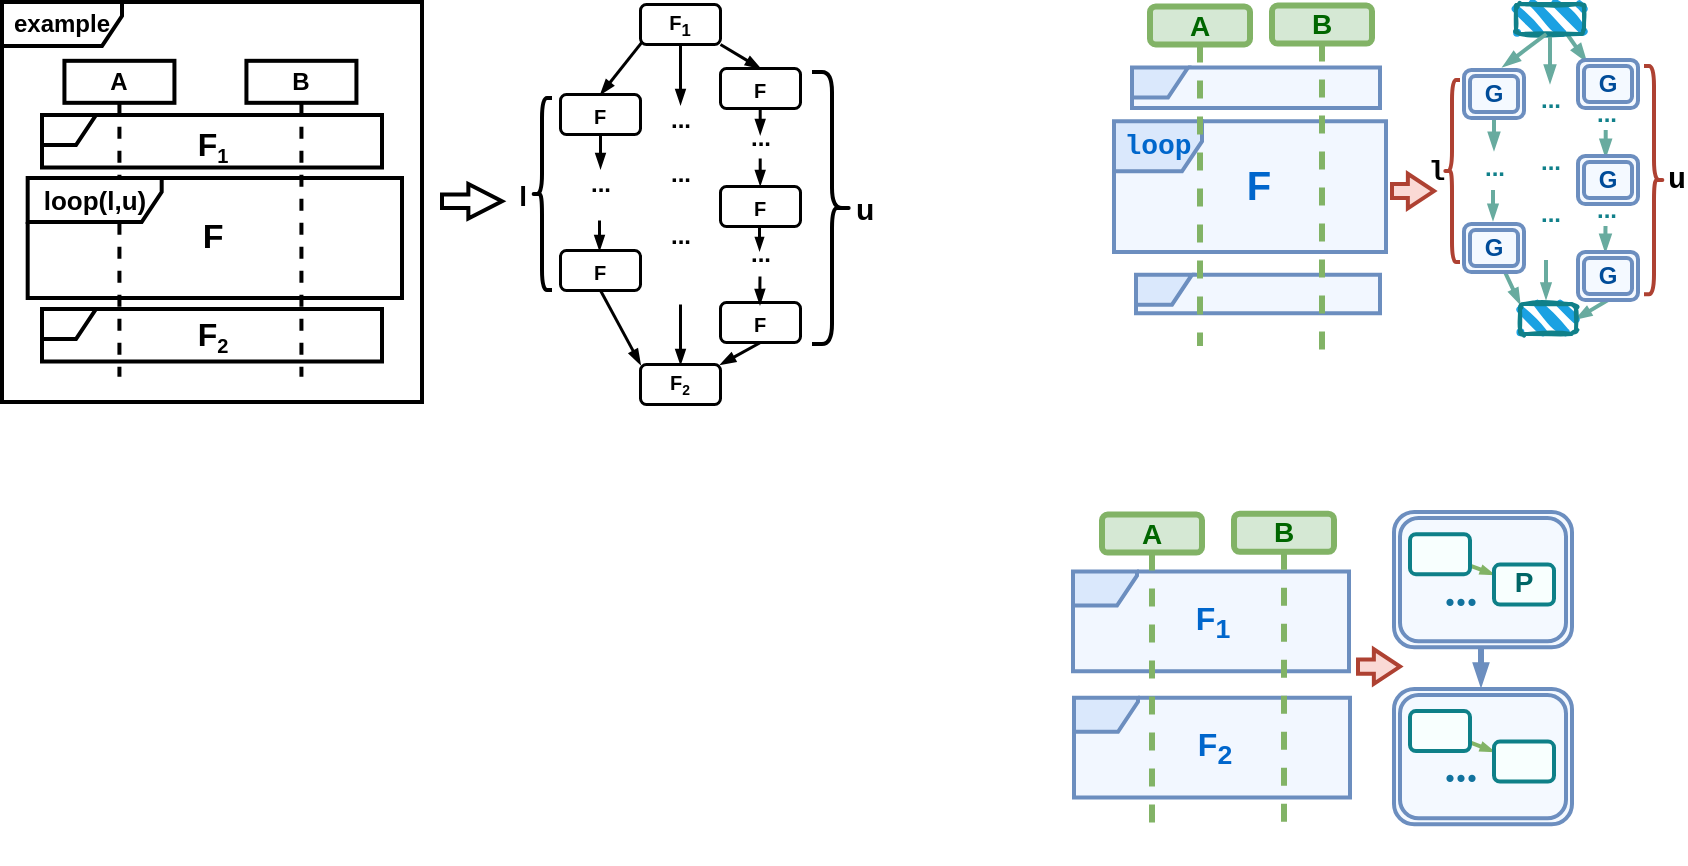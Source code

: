 <mxfile version="27.0.6">
  <diagram name="第 1 页" id="LlDZJBcikCnKS_ieD5xa">
    <mxGraphModel dx="803" dy="495" grid="0" gridSize="10" guides="1" tooltips="1" connect="1" arrows="1" fold="1" page="1" pageScale="1" pageWidth="1169" pageHeight="1654" math="0" shadow="0">
      <root>
        <mxCell id="0" />
        <mxCell id="1" parent="0" />
        <mxCell id="34X_elYX6h45MBW99sLK-50" style="rounded=0;orthogonalLoop=1;jettySize=auto;html=1;exitX=0.029;exitY=0.917;exitDx=0;exitDy=0;fontStyle=1;strokeWidth=1.5;endSize=4;entryX=0.5;entryY=0;entryDx=0;entryDy=0;endArrow=blockThin;endFill=1;exitPerimeter=0;" parent="1" source="34X_elYX6h45MBW99sLK-278" target="34X_elYX6h45MBW99sLK-55" edge="1">
          <mxGeometry relative="1" as="geometry">
            <mxPoint x="366.075" y="76.094" as="sourcePoint" />
          </mxGeometry>
        </mxCell>
        <mxCell id="34X_elYX6h45MBW99sLK-51" style="rounded=0;orthogonalLoop=1;jettySize=auto;html=1;exitX=0.5;exitY=1;exitDx=0;exitDy=0;fontStyle=1;strokeWidth=1.5;endSize=4;endArrow=blockThin;endFill=1;" parent="1" source="34X_elYX6h45MBW99sLK-278" edge="1">
          <mxGeometry relative="1" as="geometry">
            <mxPoint x="371.406" y="90.294" as="sourcePoint" />
            <mxPoint x="379" y="111" as="targetPoint" />
          </mxGeometry>
        </mxCell>
        <mxCell id="34X_elYX6h45MBW99sLK-116" style="rounded=0;orthogonalLoop=1;jettySize=auto;html=1;entryX=0.5;entryY=0;entryDx=0;entryDy=0;fontStyle=1;strokeWidth=1.5;endSize=4;endArrow=blockThin;endFill=1;exitX=1;exitY=1;exitDx=0;exitDy=0;" parent="1" source="34X_elYX6h45MBW99sLK-278" target="34X_elYX6h45MBW99sLK-187" edge="1">
          <mxGeometry relative="1" as="geometry">
            <mxPoint x="400.199" y="78.391" as="sourcePoint" />
            <mxPoint x="444" y="101" as="targetPoint" />
          </mxGeometry>
        </mxCell>
        <mxCell id="34X_elYX6h45MBW99sLK-55" value="&lt;span style=&quot;font-size: 10px;&quot;&gt;F&lt;/span&gt;&lt;span style=&quot;font-size: 8.333px;&quot;&gt;&lt;/span&gt;" style="rounded=1;whiteSpace=wrap;html=1;verticalAlign=bottom;fontStyle=1;strokeWidth=1.5;" parent="1" vertex="1">
          <mxGeometry x="319" y="106" width="40" height="20" as="geometry" />
        </mxCell>
        <mxCell id="34X_elYX6h45MBW99sLK-88" style="edgeStyle=orthogonalEdgeStyle;rounded=0;orthogonalLoop=1;jettySize=auto;html=1;exitX=0.5;exitY=1;exitDx=0;exitDy=0;fontStyle=1;strokeWidth=1.5;endSize=4;endArrow=blockThin;endFill=1;" parent="1" edge="1">
          <mxGeometry relative="1" as="geometry">
            <mxPoint x="338.5" y="184" as="targetPoint" />
            <mxPoint x="338.5" y="169" as="sourcePoint" />
          </mxGeometry>
        </mxCell>
        <mxCell id="34X_elYX6h45MBW99sLK-90" value="" style="rounded=0;orthogonalLoop=1;jettySize=auto;html=1;exitX=0.5;exitY=1;exitDx=0;exitDy=0;fontStyle=1;strokeWidth=1.5;endSize=4;endArrow=blockThin;endFill=1;" parent="1" edge="1">
          <mxGeometry relative="1" as="geometry">
            <mxPoint x="339" y="143" as="targetPoint" />
            <mxPoint x="339" y="126" as="sourcePoint" />
          </mxGeometry>
        </mxCell>
        <mxCell id="34X_elYX6h45MBW99sLK-121" style="rounded=0;orthogonalLoop=1;jettySize=auto;html=1;entryX=0;entryY=0;entryDx=0;entryDy=0;exitX=0.5;exitY=1;exitDx=0;exitDy=0;fontStyle=1;strokeWidth=1.5;endSize=4;endArrow=blockThin;endFill=1;" parent="1" source="34X_elYX6h45MBW99sLK-182" target="34X_elYX6h45MBW99sLK-279" edge="1">
          <mxGeometry relative="1" as="geometry">
            <mxPoint x="328.043" y="220.5" as="sourcePoint" />
            <mxPoint x="364.517" y="255.234" as="targetPoint" />
          </mxGeometry>
        </mxCell>
        <mxCell id="34X_elYX6h45MBW99sLK-118" value="..." style="text;html=1;align=center;verticalAlign=middle;resizable=0;points=[];autosize=1;strokeColor=none;fillColor=none;fontStyle=1;strokeWidth=1.5;" parent="1" vertex="1">
          <mxGeometry x="365" y="106" width="28" height="26" as="geometry" />
        </mxCell>
        <mxCell id="34X_elYX6h45MBW99sLK-119" value="..." style="text;html=1;align=center;verticalAlign=middle;resizable=0;points=[];autosize=1;strokeColor=none;fillColor=none;fontStyle=1;strokeWidth=1.5;" parent="1" vertex="1">
          <mxGeometry x="365" y="133" width="28" height="26" as="geometry" />
        </mxCell>
        <mxCell id="34X_elYX6h45MBW99sLK-122" style="rounded=0;orthogonalLoop=1;jettySize=auto;html=1;entryX=1;entryY=0;entryDx=0;entryDy=0;exitX=0.5;exitY=1;exitDx=0;exitDy=0;fontStyle=1;strokeWidth=1.5;endSize=4;endArrow=blockThin;endFill=1;" parent="1" source="34X_elYX6h45MBW99sLK-196" target="34X_elYX6h45MBW99sLK-279" edge="1">
          <mxGeometry relative="1" as="geometry">
            <mxPoint x="435" y="244.174" as="sourcePoint" />
            <mxPoint x="402.196" y="254.619" as="targetPoint" />
          </mxGeometry>
        </mxCell>
        <mxCell id="34X_elYX6h45MBW99sLK-123" value="..." style="text;html=1;align=center;verticalAlign=middle;resizable=0;points=[];autosize=1;strokeColor=none;fillColor=none;fontStyle=1;strokeWidth=1.5;" parent="1" vertex="1">
          <mxGeometry x="325" y="138" width="28" height="26" as="geometry" />
        </mxCell>
        <mxCell id="34X_elYX6h45MBW99sLK-128" style="rounded=0;orthogonalLoop=1;jettySize=auto;html=1;entryX=0.5;entryY=0;entryDx=0;entryDy=0;fontStyle=1;strokeWidth=1.5;endSize=4;endArrow=blockThin;endFill=1;" parent="1" target="34X_elYX6h45MBW99sLK-279" edge="1">
          <mxGeometry relative="1" as="geometry">
            <mxPoint x="379" y="211" as="sourcePoint" />
            <mxPoint x="391.249" y="245.23" as="targetPoint" />
          </mxGeometry>
        </mxCell>
        <mxCell id="34X_elYX6h45MBW99sLK-182" value="&lt;span style=&quot;font-size: 10px;&quot;&gt;F&lt;/span&gt;&lt;span style=&quot;font-size: 8.333px;&quot;&gt;&lt;/span&gt;" style="rounded=1;whiteSpace=wrap;html=1;verticalAlign=bottom;fontStyle=1;strokeWidth=1.5;" parent="1" vertex="1">
          <mxGeometry x="319" y="184" width="40" height="20" as="geometry" />
        </mxCell>
        <mxCell id="34X_elYX6h45MBW99sLK-187" value="&lt;span style=&quot;font-size: 10px;&quot;&gt;F&lt;/span&gt;&lt;span style=&quot;font-size: 8.333px;&quot;&gt;&lt;/span&gt;" style="rounded=1;whiteSpace=wrap;html=1;verticalAlign=bottom;fontStyle=1;strokeWidth=1.5;" parent="1" vertex="1">
          <mxGeometry x="399" y="93" width="40" height="20" as="geometry" />
        </mxCell>
        <mxCell id="34X_elYX6h45MBW99sLK-190" style="rounded=0;orthogonalLoop=1;jettySize=auto;html=1;exitX=0.5;exitY=1;exitDx=0;exitDy=0;entryX=0.5;entryY=0;entryDx=0;entryDy=0;fontStyle=1;strokeWidth=1.5;endSize=4;endArrow=blockThin;endFill=1;" parent="1" edge="1">
          <mxGeometry relative="1" as="geometry">
            <mxPoint x="418.85" y="113" as="sourcePoint" />
            <mxPoint x="418.85" y="126" as="targetPoint" />
          </mxGeometry>
        </mxCell>
        <mxCell id="34X_elYX6h45MBW99sLK-192" style="edgeStyle=orthogonalEdgeStyle;rounded=0;orthogonalLoop=1;jettySize=auto;html=1;exitX=0.5;exitY=1;exitDx=0;exitDy=0;fontStyle=1;strokeWidth=1.5;endSize=3;endArrow=blockThin;endFill=1;" parent="1" edge="1">
          <mxGeometry relative="1" as="geometry">
            <mxPoint x="418.5" y="184" as="targetPoint" />
            <mxPoint x="418.5" y="172" as="sourcePoint" />
          </mxGeometry>
        </mxCell>
        <mxCell id="34X_elYX6h45MBW99sLK-195" value="&lt;span style=&quot;font-size: 10px;&quot;&gt;F&lt;/span&gt;&lt;span style=&quot;font-size: 8.333px;&quot;&gt;&lt;/span&gt;" style="rounded=1;whiteSpace=wrap;html=1;verticalAlign=bottom;fontStyle=1;strokeWidth=1.5;" parent="1" vertex="1">
          <mxGeometry x="399" y="152" width="40" height="20" as="geometry" />
        </mxCell>
        <mxCell id="34X_elYX6h45MBW99sLK-196" value="&lt;span style=&quot;font-size: 10px;&quot;&gt;F&lt;/span&gt;&lt;span style=&quot;font-size: 8.333px;&quot;&gt;&lt;/span&gt;" style="rounded=1;whiteSpace=wrap;html=1;verticalAlign=bottom;fontStyle=1;strokeWidth=1.5;" parent="1" vertex="1">
          <mxGeometry x="399" y="210" width="40" height="20" as="geometry" />
        </mxCell>
        <mxCell id="34X_elYX6h45MBW99sLK-197" style="edgeStyle=orthogonalEdgeStyle;rounded=0;orthogonalLoop=1;jettySize=auto;html=1;exitX=0.5;exitY=1;exitDx=0;exitDy=0;fontStyle=1;strokeWidth=1.5;endSize=4;endArrow=blockThin;endFill=1;" parent="1" edge="1">
          <mxGeometry relative="1" as="geometry">
            <mxPoint x="418.85" y="151.5" as="targetPoint" />
            <mxPoint x="418.85" y="138" as="sourcePoint" />
          </mxGeometry>
        </mxCell>
        <mxCell id="34X_elYX6h45MBW99sLK-198" value="..." style="text;html=1;align=center;verticalAlign=middle;resizable=0;points=[];autosize=1;strokeColor=none;fillColor=none;fontStyle=1;strokeWidth=1.5;" parent="1" vertex="1">
          <mxGeometry x="405" y="114.75" width="28" height="26" as="geometry" />
        </mxCell>
        <mxCell id="34X_elYX6h45MBW99sLK-201" style="edgeStyle=orthogonalEdgeStyle;rounded=0;orthogonalLoop=1;jettySize=auto;html=1;exitX=0.5;exitY=1;exitDx=0;exitDy=0;fontStyle=1;strokeWidth=1.5;endSize=4;endArrow=blockThin;endFill=1;" parent="1" edge="1">
          <mxGeometry relative="1" as="geometry">
            <mxPoint x="418.74" y="211" as="targetPoint" />
            <mxPoint x="418.74" y="197" as="sourcePoint" />
            <Array as="points">
              <mxPoint x="419" y="201" />
              <mxPoint x="419" y="201" />
            </Array>
          </mxGeometry>
        </mxCell>
        <mxCell id="34X_elYX6h45MBW99sLK-202" value="..." style="text;html=1;align=center;verticalAlign=middle;resizable=0;points=[];autosize=1;strokeColor=none;fillColor=none;fontStyle=1;strokeWidth=1.5;" parent="1" vertex="1">
          <mxGeometry x="405" y="173" width="28" height="26" as="geometry" />
        </mxCell>
        <mxCell id="34X_elYX6h45MBW99sLK-265" value="" style="html=1;shadow=0;dashed=0;align=center;verticalAlign=middle;shape=mxgraph.arrows2.arrow;dy=0.61;dx=16.82;notch=0;strokeWidth=2;" parent="1" vertex="1">
          <mxGeometry x="260" y="151" width="30" height="17.25" as="geometry" />
        </mxCell>
        <mxCell id="34X_elYX6h45MBW99sLK-266" value="" style="group" parent="1" vertex="1" connectable="0">
          <mxGeometry x="40" y="60" width="210" height="200" as="geometry" />
        </mxCell>
        <mxCell id="34X_elYX6h45MBW99sLK-267" value="A" style="shape=umlLifeline;perimeter=lifelinePerimeter;whiteSpace=wrap;html=1;container=0;dropTarget=0;collapsible=0;recursiveResize=0;outlineConnect=0;portConstraint=eastwest;newEdgeStyle={&quot;curved&quot;:0,&quot;rounded&quot;:0};size=21;fontStyle=1;strokeWidth=2;" parent="34X_elYX6h45MBW99sLK-266" vertex="1">
          <mxGeometry x="31.214" y="29.408" width="55" height="158" as="geometry" />
        </mxCell>
        <mxCell id="34X_elYX6h45MBW99sLK-268" value="&lt;font style=&quot;font-size: 13px;&quot;&gt;loop(l,u)&lt;/font&gt;" style="shape=umlFrame;whiteSpace=wrap;html=1;pointerEvents=0;width=67;height=22;container=0;fontStyle=1;strokeWidth=2;" parent="34X_elYX6h45MBW99sLK-266" vertex="1">
          <mxGeometry x="12.84" y="88" width="187.16" height="60" as="geometry" />
        </mxCell>
        <mxCell id="34X_elYX6h45MBW99sLK-269" value="example" style="shape=umlFrame;whiteSpace=wrap;html=1;pointerEvents=0;width=60;height=22;container=0;fontStyle=1;strokeWidth=2;" parent="34X_elYX6h45MBW99sLK-266" vertex="1">
          <mxGeometry width="210" height="200" as="geometry" />
        </mxCell>
        <mxCell id="34X_elYX6h45MBW99sLK-271" value="&lt;font style=&quot;font-size: 17px;&quot;&gt;F&lt;/font&gt;" style="text;html=1;align=center;verticalAlign=middle;resizable=0;points=[];autosize=1;strokeColor=none;fillColor=none;container=0;fontStyle=1;strokeWidth=2;" parent="34X_elYX6h45MBW99sLK-266" vertex="1">
          <mxGeometry x="90.002" y="102.999" width="30" height="30" as="geometry" />
        </mxCell>
        <mxCell id="34X_elYX6h45MBW99sLK-273" value="B" style="shape=umlLifeline;perimeter=lifelinePerimeter;whiteSpace=wrap;html=1;container=0;dropTarget=0;collapsible=0;recursiveResize=0;outlineConnect=0;portConstraint=eastwest;newEdgeStyle={&quot;curved&quot;:0,&quot;rounded&quot;:0};size=21;fontStyle=1;strokeWidth=2;" parent="34X_elYX6h45MBW99sLK-266" vertex="1">
          <mxGeometry x="122.214" y="29.408" width="55" height="158" as="geometry" />
        </mxCell>
        <mxCell id="34X_elYX6h45MBW99sLK-274" value="" style="shape=umlFrame;whiteSpace=wrap;html=1;pointerEvents=0;width=27;height=15;fontStyle=1;strokeWidth=2;container=0;" parent="34X_elYX6h45MBW99sLK-266" vertex="1">
          <mxGeometry x="20" y="56.5" width="170" height="26.25" as="geometry" />
        </mxCell>
        <mxCell id="34X_elYX6h45MBW99sLK-275" value="&lt;span style=&quot;font-size: 16px;&quot;&gt;F&lt;/span&gt;&lt;sub&gt;1&lt;/sub&gt;" style="text;html=1;align=center;verticalAlign=middle;resizable=0;points=[];autosize=1;strokeColor=none;fillColor=none;fontStyle=1;strokeWidth=2;container=0;" parent="34X_elYX6h45MBW99sLK-266" vertex="1">
          <mxGeometry x="85.003" y="56.5" width="40" height="30" as="geometry" />
        </mxCell>
        <mxCell id="34X_elYX6h45MBW99sLK-276" value="" style="shape=umlFrame;whiteSpace=wrap;html=1;pointerEvents=0;width=27;height=15;fontStyle=1;strokeWidth=2;container=0;" parent="34X_elYX6h45MBW99sLK-266" vertex="1">
          <mxGeometry x="20" y="153.5" width="170" height="26.25" as="geometry" />
        </mxCell>
        <mxCell id="34X_elYX6h45MBW99sLK-277" value="&lt;span style=&quot;font-size: 16px;&quot;&gt;F&lt;/span&gt;&lt;sub&gt;2&lt;/sub&gt;" style="text;html=1;align=center;verticalAlign=middle;resizable=0;points=[];autosize=1;strokeColor=none;fillColor=none;fontStyle=1;strokeWidth=2;container=0;" parent="34X_elYX6h45MBW99sLK-266" vertex="1">
          <mxGeometry x="85.0" y="151.5" width="40" height="30" as="geometry" />
        </mxCell>
        <mxCell id="34X_elYX6h45MBW99sLK-278" value="&lt;span style=&quot;font-size: 10px;&quot;&gt;F&lt;sub&gt;1&lt;/sub&gt;&lt;/span&gt;&lt;span style=&quot;font-size: 8.333px;&quot;&gt;&lt;/span&gt;" style="rounded=1;whiteSpace=wrap;html=1;verticalAlign=bottom;fontStyle=1;strokeWidth=1.5;" parent="1" vertex="1">
          <mxGeometry x="359" y="61" width="40" height="20" as="geometry" />
        </mxCell>
        <mxCell id="34X_elYX6h45MBW99sLK-279" value="&lt;span style=&quot;font-size: 10px;&quot;&gt;F&lt;/span&gt;&lt;span style=&quot;font-size: 8.333px;&quot;&gt;&lt;sub&gt;2&lt;/sub&gt;&lt;/span&gt;" style="rounded=1;whiteSpace=wrap;html=1;verticalAlign=bottom;fontStyle=1;strokeWidth=1.5;" parent="1" vertex="1">
          <mxGeometry x="359" y="241" width="40" height="20" as="geometry" />
        </mxCell>
        <mxCell id="34X_elYX6h45MBW99sLK-283" value="..." style="text;html=1;align=center;verticalAlign=middle;resizable=0;points=[];autosize=1;strokeColor=none;fillColor=none;fontStyle=1;strokeWidth=1.5;" parent="1" vertex="1">
          <mxGeometry x="365" y="164" width="28" height="26" as="geometry" />
        </mxCell>
        <mxCell id="34X_elYX6h45MBW99sLK-284" value="" style="shape=curlyBracket;whiteSpace=wrap;html=1;rounded=1;labelPosition=left;verticalLabelPosition=middle;align=right;verticalAlign=middle;strokeWidth=2;" parent="1" vertex="1">
          <mxGeometry x="305" y="108" width="10" height="96" as="geometry" />
        </mxCell>
        <mxCell id="34X_elYX6h45MBW99sLK-285" value="&lt;b&gt;&lt;font face=&quot;Helvetica&quot; style=&quot;font-size: 14px;&quot;&gt;l&lt;/font&gt;&lt;/b&gt;" style="text;html=1;align=center;verticalAlign=middle;resizable=0;points=[];autosize=1;strokeColor=none;fillColor=none;" parent="1" vertex="1">
          <mxGeometry x="285" y="142" width="30" height="30" as="geometry" />
        </mxCell>
        <mxCell id="34X_elYX6h45MBW99sLK-286" value="&lt;font size=&quot;1&quot; style=&quot;&quot;&gt;&lt;b style=&quot;font-size: 15px;&quot;&gt;u&lt;/b&gt;&lt;/font&gt;" style="shape=curlyBracket;whiteSpace=wrap;html=1;rounded=1;flipH=1;labelPosition=right;verticalLabelPosition=middle;align=left;verticalAlign=middle;strokeWidth=2;" parent="1" vertex="1">
          <mxGeometry x="445" y="95" width="20" height="136" as="geometry" />
        </mxCell>
        <mxCell id="8MqV6CuxTsQ62eVBp-k_-196" value="" style="rounded=0;orthogonalLoop=1;jettySize=auto;html=1;exitX=0.5;exitY=1;exitDx=0;exitDy=0;fontStyle=1;strokeWidth=2;endSize=4;endArrow=blockThin;endFill=1;strokeColor=light-dark(#68ab9f, #ededed);" parent="1" edge="1">
          <mxGeometry relative="1" as="geometry">
            <mxPoint x="786" y="134" as="targetPoint" />
            <mxPoint x="786" y="117" as="sourcePoint" />
          </mxGeometry>
        </mxCell>
        <mxCell id="8MqV6CuxTsQ62eVBp-k_-197" style="rounded=0;orthogonalLoop=1;jettySize=auto;html=1;fontStyle=1;strokeWidth=2;endSize=4;endArrow=blockThin;endFill=1;exitX=0.75;exitY=1;exitDx=0;exitDy=0;strokeColor=light-dark(#68ab9f, #ededed);entryX=0.137;entryY=0.028;entryDx=0;entryDy=0;entryPerimeter=0;" parent="1" source="8MqV6CuxTsQ62eVBp-k_-198" edge="1" target="8MqV6CuxTsQ62eVBp-k_-218">
          <mxGeometry relative="1" as="geometry">
            <mxPoint x="844" y="69" as="sourcePoint" />
            <mxPoint x="850" y="81" as="targetPoint" />
          </mxGeometry>
        </mxCell>
        <mxCell id="8MqV6CuxTsQ62eVBp-k_-198" value="" style="rounded=1;whiteSpace=wrap;html=1;strokeWidth=2;fillWeight=4;hachureGap=8;hachureAngle=45;fillColor=#1ba1e2;sketch=1;strokeColor=light-dark(#108089, #ededed);" parent="1" vertex="1">
          <mxGeometry x="797" y="61" width="34" height="15" as="geometry" />
        </mxCell>
        <mxCell id="8MqV6CuxTsQ62eVBp-k_-199" style="rounded=0;orthogonalLoop=1;jettySize=auto;html=1;exitX=0.029;exitY=0.917;exitDx=0;exitDy=0;fontStyle=1;strokeWidth=2;endSize=4;entryX=0.649;entryY=-0.068;entryDx=0;entryDy=0;endArrow=blockThin;endFill=1;exitPerimeter=0;strokeColor=light-dark(#68ab9f, #ededed);entryPerimeter=0;" parent="1" edge="1" target="8MqV6CuxTsQ62eVBp-k_-216">
          <mxGeometry relative="1" as="geometry">
            <mxPoint x="812.16" y="76" as="sourcePoint" />
            <mxPoint x="791.5" y="90" as="targetPoint" />
          </mxGeometry>
        </mxCell>
        <mxCell id="8MqV6CuxTsQ62eVBp-k_-200" style="rounded=0;orthogonalLoop=1;jettySize=auto;html=1;fontStyle=1;strokeWidth=2;endSize=4;endArrow=blockThin;endFill=1;strokeColor=light-dark(#68ab9f, #ededed);" parent="1" edge="1">
          <mxGeometry relative="1" as="geometry">
            <mxPoint x="814" y="77.4" as="sourcePoint" />
            <mxPoint x="814" y="100.4" as="targetPoint" />
          </mxGeometry>
        </mxCell>
        <mxCell id="8MqV6CuxTsQ62eVBp-k_-201" style="edgeStyle=orthogonalEdgeStyle;rounded=0;orthogonalLoop=1;jettySize=auto;html=1;exitX=0.5;exitY=1;exitDx=0;exitDy=0;fontStyle=1;strokeWidth=2;endSize=3;endArrow=blockThin;endFill=1;strokeColor=light-dark(#68ab9f, #ededed);" parent="1" edge="1">
          <mxGeometry relative="1" as="geometry">
            <mxPoint x="785.5" y="169" as="targetPoint" />
            <mxPoint x="785.5" y="154" as="sourcePoint" />
          </mxGeometry>
        </mxCell>
        <mxCell id="8MqV6CuxTsQ62eVBp-k_-202" style="rounded=0;orthogonalLoop=1;jettySize=auto;html=1;entryX=0;entryY=0;entryDx=0;entryDy=0;exitX=0.5;exitY=1;exitDx=0;exitDy=0;fontStyle=1;strokeWidth=2;endSize=3;endArrow=blockThin;endFill=1;strokeColor=light-dark(#68ab9f, #ededed);" parent="1" edge="1" target="8MqV6CuxTsQ62eVBp-k_-230">
          <mxGeometry relative="1" as="geometry">
            <mxPoint x="791" y="194" as="sourcePoint" />
            <mxPoint x="811" y="229.0" as="targetPoint" />
          </mxGeometry>
        </mxCell>
        <mxCell id="8MqV6CuxTsQ62eVBp-k_-203" value="..." style="text;html=1;align=center;verticalAlign=middle;resizable=0;points=[];autosize=1;strokeColor=none;fillColor=none;fontStyle=1;strokeWidth=1.5;fontColor=light-dark(#10808a, #ededed);" parent="1" vertex="1">
          <mxGeometry x="800" y="96.4" width="28" height="26" as="geometry" />
        </mxCell>
        <mxCell id="8MqV6CuxTsQ62eVBp-k_-204" value="..." style="text;html=1;align=center;verticalAlign=middle;resizable=0;points=[];autosize=1;strokeColor=none;fillColor=none;fontStyle=1;strokeWidth=1.5;fontColor=light-dark(#10808a, #ededed);" parent="1" vertex="1">
          <mxGeometry x="800" y="126.65" width="28" height="26" as="geometry" />
        </mxCell>
        <mxCell id="8MqV6CuxTsQ62eVBp-k_-205" style="rounded=0;orthogonalLoop=1;jettySize=auto;html=1;exitX=0.5;exitY=1;exitDx=0;exitDy=0;fontStyle=1;strokeWidth=2;endSize=3;endArrow=blockThin;endFill=1;strokeColor=light-dark(#68ab9f, #ededed);entryX=1;entryY=0.5;entryDx=0;entryDy=0;" parent="1" edge="1" target="8MqV6CuxTsQ62eVBp-k_-230" source="8MqV6CuxTsQ62eVBp-k_-220">
          <mxGeometry relative="1" as="geometry">
            <mxPoint x="857" y="220" as="sourcePoint" />
            <mxPoint x="840" y="226.75" as="targetPoint" />
          </mxGeometry>
        </mxCell>
        <mxCell id="8MqV6CuxTsQ62eVBp-k_-206" value="..." style="text;html=1;align=center;verticalAlign=middle;resizable=0;points=[];autosize=1;strokeColor=none;fillColor=none;fontStyle=1;strokeWidth=1.5;fontColor=light-dark(#10808a, #ededed);" parent="1" vertex="1">
          <mxGeometry x="772" y="130" width="28" height="26" as="geometry" />
        </mxCell>
        <mxCell id="8MqV6CuxTsQ62eVBp-k_-207" style="rounded=0;orthogonalLoop=1;jettySize=auto;html=1;entryX=0.5;entryY=0;entryDx=0;entryDy=0;fontStyle=1;strokeWidth=2;endSize=3;endArrow=blockThin;endFill=1;strokeColor=light-dark(#68ab9f, #ededed);" parent="1" edge="1">
          <mxGeometry relative="1" as="geometry">
            <mxPoint x="812" y="189" as="sourcePoint" />
            <mxPoint x="812" y="208.4" as="targetPoint" />
          </mxGeometry>
        </mxCell>
        <mxCell id="8MqV6CuxTsQ62eVBp-k_-208" style="edgeStyle=orthogonalEdgeStyle;rounded=0;orthogonalLoop=1;jettySize=auto;html=1;exitX=0.5;exitY=1;exitDx=0;exitDy=0;fontStyle=1;strokeWidth=2;endSize=4;endArrow=blockThin;endFill=1;strokeColor=light-dark(#68ab9f, #ededed);" parent="1" edge="1">
          <mxGeometry relative="1" as="geometry">
            <mxPoint x="841.85" y="137.5" as="targetPoint" />
            <mxPoint x="841.85" y="124" as="sourcePoint" />
          </mxGeometry>
        </mxCell>
        <mxCell id="8MqV6CuxTsQ62eVBp-k_-209" value="..." style="text;html=1;align=center;verticalAlign=middle;resizable=0;points=[];autosize=1;strokeColor=none;fillColor=none;fontStyle=1;strokeWidth=1.5;fontColor=light-dark(#10808a, #ededed);" parent="1" vertex="1">
          <mxGeometry x="828" y="103" width="28" height="26" as="geometry" />
        </mxCell>
        <mxCell id="8MqV6CuxTsQ62eVBp-k_-210" value="..." style="text;html=1;align=center;verticalAlign=middle;resizable=0;points=[];autosize=1;strokeColor=none;fillColor=none;fontStyle=1;strokeWidth=1.5;fontColor=light-dark(#10808a, #ededed);" parent="1" vertex="1">
          <mxGeometry x="828" y="151.25" width="28" height="26" as="geometry" />
        </mxCell>
        <mxCell id="8MqV6CuxTsQ62eVBp-k_-211" value="..." style="text;html=1;align=center;verticalAlign=middle;resizable=0;points=[];autosize=1;strokeColor=none;fillColor=none;fontStyle=1;strokeWidth=1.5;fontColor=light-dark(#10808a, #ededed);" parent="1" vertex="1">
          <mxGeometry x="800" y="152.65" width="28" height="26" as="geometry" />
        </mxCell>
        <mxCell id="8MqV6CuxTsQ62eVBp-k_-212" value="" style="shape=curlyBracket;whiteSpace=wrap;html=1;rounded=1;labelPosition=left;verticalLabelPosition=middle;align=right;verticalAlign=middle;strokeWidth=2;fillColor=#fad9d5;strokeColor=#ae4132;" parent="1" vertex="1">
          <mxGeometry x="761" y="99" width="8" height="91" as="geometry" />
        </mxCell>
        <mxCell id="8MqV6CuxTsQ62eVBp-k_-213" value="&lt;font face=&quot;Courier New&quot; size=&quot;1&quot; style=&quot;&quot;&gt;&lt;b style=&quot;font-size: 15px;&quot;&gt;u&lt;/b&gt;&lt;/font&gt;" style="shape=curlyBracket;whiteSpace=wrap;html=1;rounded=1;flipH=1;labelPosition=right;verticalLabelPosition=middle;align=left;verticalAlign=middle;strokeWidth=2;fillColor=#fad9d5;strokeColor=#ae4132;" parent="1" vertex="1">
          <mxGeometry x="861" y="92" width="10" height="114.11" as="geometry" />
        </mxCell>
        <mxCell id="8MqV6CuxTsQ62eVBp-k_-214" value="" style="edgeStyle=orthogonalEdgeStyle;rounded=0;orthogonalLoop=1;jettySize=auto;html=1;exitX=0.5;exitY=1;exitDx=0;exitDy=0;fontStyle=1;strokeWidth=2;endSize=4;endArrow=blockThin;endFill=1;strokeColor=light-dark(#68ab9f, #ededed);" parent="1" edge="1">
          <mxGeometry relative="1" as="geometry">
            <mxPoint x="841.74" y="185" as="targetPoint" />
            <mxPoint x="841.74" y="172" as="sourcePoint" />
            <Array as="points">
              <mxPoint x="842" y="185" />
            </Array>
          </mxGeometry>
        </mxCell>
        <mxCell id="8MqV6CuxTsQ62eVBp-k_-215" value="&lt;b&gt;&lt;font face=&quot;Courier New&quot; style=&quot;font-size: 14px;&quot;&gt;l&lt;/font&gt;&lt;/b&gt;" style="text;html=1;align=center;verticalAlign=middle;resizable=0;points=[];autosize=1;strokeColor=none;fillColor=none;" parent="1" vertex="1">
          <mxGeometry x="744" y="130" width="26" height="29" as="geometry" />
        </mxCell>
        <mxCell id="8MqV6CuxTsQ62eVBp-k_-216" value="&lt;b&gt;&lt;font style=&quot;color: rgb(0, 76, 153);&quot;&gt;G&lt;/font&gt;&lt;/b&gt;" style="shape=ext;double=1;rounded=1;whiteSpace=wrap;html=1;fillColor=#F4F9FF;strokeColor=#6c8ebf;strokeWidth=2;" parent="1" vertex="1">
          <mxGeometry x="771" y="94" width="30" height="24" as="geometry" />
        </mxCell>
        <mxCell id="8MqV6CuxTsQ62eVBp-k_-217" value="&lt;b&gt;&lt;font style=&quot;color: rgb(0, 76, 153);&quot;&gt;G&lt;/font&gt;&lt;/b&gt;" style="shape=ext;double=1;rounded=1;whiteSpace=wrap;html=1;fillColor=#F4F9FF;strokeColor=#6c8ebf;strokeWidth=2;" parent="1" vertex="1">
          <mxGeometry x="771" y="171" width="30" height="24" as="geometry" />
        </mxCell>
        <mxCell id="8MqV6CuxTsQ62eVBp-k_-218" value="&lt;b&gt;&lt;font style=&quot;color: rgb(0, 76, 153);&quot;&gt;G&lt;/font&gt;&lt;/b&gt;" style="shape=ext;double=1;rounded=1;whiteSpace=wrap;html=1;fillColor=#F4F9FF;strokeColor=#6c8ebf;strokeWidth=2;" parent="1" vertex="1">
          <mxGeometry x="828" y="89" width="30" height="24" as="geometry" />
        </mxCell>
        <mxCell id="8MqV6CuxTsQ62eVBp-k_-219" value="&lt;b&gt;&lt;font style=&quot;color: rgb(0, 76, 153);&quot;&gt;G&lt;/font&gt;&lt;/b&gt;" style="shape=ext;double=1;rounded=1;whiteSpace=wrap;html=1;fillColor=#F4F9FF;strokeColor=#6c8ebf;strokeWidth=2;" parent="1" vertex="1">
          <mxGeometry x="828" y="137" width="30" height="24" as="geometry" />
        </mxCell>
        <mxCell id="8MqV6CuxTsQ62eVBp-k_-220" value="&lt;b&gt;&lt;font style=&quot;color: rgb(0, 76, 153);&quot;&gt;G&lt;/font&gt;&lt;/b&gt;" style="shape=ext;double=1;rounded=1;whiteSpace=wrap;html=1;fillColor=#F4F9FF;strokeColor=#6c8ebf;strokeWidth=2;" parent="1" vertex="1">
          <mxGeometry x="828" y="185" width="30" height="24" as="geometry" />
        </mxCell>
        <mxCell id="8MqV6CuxTsQ62eVBp-k_-229" value="" style="html=1;shadow=0;dashed=0;align=center;verticalAlign=middle;shape=mxgraph.arrows2.arrow;dy=0.59;dx=13.07;notch=0;strokeWidth=2;fillColor=#fad9d5;strokeColor=#ae4132;" parent="1" vertex="1">
          <mxGeometry x="735" y="145.9" width="21" height="17.25" as="geometry" />
        </mxCell>
        <mxCell id="8MqV6CuxTsQ62eVBp-k_-230" value="" style="rounded=1;whiteSpace=wrap;html=1;strokeWidth=2;fillWeight=4;hachureGap=8;hachureAngle=45;fillColor=#1ba1e2;sketch=1;strokeColor=light-dark(#108089, #ededed);" parent="1" vertex="1">
          <mxGeometry x="799" y="211" width="28" height="15" as="geometry" />
        </mxCell>
        <mxCell id="eZsGMpK1epyuX8Ft1CWn-1" value="" style="edgeStyle=orthogonalEdgeStyle;rounded=0;orthogonalLoop=1;jettySize=auto;html=1;exitX=0.75;exitY=1;exitDx=0;exitDy=0;entryX=0.5;entryY=0;entryDx=0;entryDy=0;endArrow=blockThin;endFill=1;strokeWidth=3;strokeColor=light-dark(#6c8ebf, #EDEDED);endSize=4;" edge="1" parent="1">
          <mxGeometry relative="1" as="geometry">
            <mxPoint x="778" y="374.78" as="sourcePoint" />
            <mxPoint x="779.5" y="401.96" as="targetPoint" />
          </mxGeometry>
        </mxCell>
        <mxCell id="eZsGMpK1epyuX8Ft1CWn-2" value="" style="html=1;shadow=0;dashed=0;align=center;verticalAlign=middle;shape=mxgraph.arrows2.arrow;dy=0.59;dx=13.07;notch=0;strokeWidth=2;fillColor=#fad9d5;strokeColor=#ae4132;" vertex="1" parent="1">
          <mxGeometry x="718" y="383.66" width="21" height="17.25" as="geometry" />
        </mxCell>
        <mxCell id="eZsGMpK1epyuX8Ft1CWn-3" value="" style="shape=ext;double=1;rounded=1;whiteSpace=wrap;html=1;fillColor=#F4F9FF;strokeColor=#6c8ebf;strokeWidth=2;" vertex="1" parent="1">
          <mxGeometry x="736" y="315" width="89" height="67.66" as="geometry" />
        </mxCell>
        <mxCell id="eZsGMpK1epyuX8Ft1CWn-4" style="rounded=0;orthogonalLoop=1;jettySize=auto;html=1;entryX=0;entryY=0.25;entryDx=0;entryDy=0;endArrow=blockThin;endFill=1;strokeWidth=2;endSize=2;strokeColor=light-dark(#82b366, #319eff);" edge="1" parent="1" source="eZsGMpK1epyuX8Ft1CWn-6" target="eZsGMpK1epyuX8Ft1CWn-7">
          <mxGeometry relative="1" as="geometry">
            <mxPoint x="769" y="363.85" as="targetPoint" />
          </mxGeometry>
        </mxCell>
        <mxCell id="eZsGMpK1epyuX8Ft1CWn-5" value="&lt;b&gt;&lt;font style=&quot;font-size: 22px;&quot; face=&quot;Comic Sans MS&quot;&gt;...&lt;/font&gt;&lt;/b&gt;" style="text;html=1;align=center;verticalAlign=middle;resizable=0;points=[];autosize=1;strokeColor=none;fillColor=none;fontColor=light-dark(#12739e, #ededed);" vertex="1" parent="1">
          <mxGeometry x="745.499" y="336.002" width="47" height="38" as="geometry" />
        </mxCell>
        <mxCell id="eZsGMpK1epyuX8Ft1CWn-6" value="" style="rounded=1;whiteSpace=wrap;html=1;verticalAlign=bottom;fontStyle=1;strokeWidth=2;fillColor=light-dark(#f8fffe, #103c3f);strokeColor=#0e8088;" vertex="1" parent="1">
          <mxGeometry x="744" y="326.08" width="30" height="20" as="geometry" />
        </mxCell>
        <mxCell id="eZsGMpK1epyuX8Ft1CWn-7" value="&lt;font style=&quot;color: rgb(0, 102, 102); font-size: 14px;&quot;&gt;P&lt;/font&gt;&lt;span style=&quot;font-size: 8.333px;&quot;&gt;&lt;/span&gt;" style="rounded=1;whiteSpace=wrap;html=1;verticalAlign=bottom;fontStyle=1;strokeWidth=2;fillColor=light-dark(#f8fffe, #103c3f);strokeColor=#0e8088;" vertex="1" parent="1">
          <mxGeometry x="786" y="341.31" width="30" height="20" as="geometry" />
        </mxCell>
        <mxCell id="eZsGMpK1epyuX8Ft1CWn-8" value="" style="group" vertex="1" connectable="0" parent="1">
          <mxGeometry x="557" y="315.88" width="175" height="175" as="geometry" />
        </mxCell>
        <mxCell id="eZsGMpK1epyuX8Ft1CWn-9" value="" style="shape=umlFrame;whiteSpace=wrap;html=1;pointerEvents=0;width=32;height=17;fillColor=#dae8fc;strokeColor=#6c8ebf;fillStyle=auto;shadow=0;strokeWidth=2;swimlaneFillColor=light-dark(#F2F7FF,#002813);" vertex="1" parent="eZsGMpK1epyuX8Ft1CWn-8">
          <mxGeometry x="19" y="92" width="138" height="49.88" as="geometry" />
        </mxCell>
        <mxCell id="eZsGMpK1epyuX8Ft1CWn-10" value="" style="shape=umlFrame;whiteSpace=wrap;html=1;pointerEvents=0;width=32;height=17;fillColor=#dae8fc;strokeColor=#6c8ebf;fillStyle=auto;shadow=0;strokeWidth=2;swimlaneFillColor=light-dark(#F2F7FF,#002813);" vertex="1" parent="eZsGMpK1epyuX8Ft1CWn-8">
          <mxGeometry x="18.5" y="28.88" width="138" height="49.88" as="geometry" />
        </mxCell>
        <mxCell id="eZsGMpK1epyuX8Ft1CWn-11" value="&lt;font face=&quot;Helvetica&quot; style=&quot;color: rgb(0, 102, 0); font-size: 14px;&quot;&gt;&lt;b style=&quot;&quot;&gt;A&lt;/b&gt;&lt;/font&gt;" style="shape=umlLifeline;perimeter=lifelinePerimeter;whiteSpace=wrap;html=1;container=1;dropTarget=0;collapsible=0;recursiveResize=0;outlineConnect=0;portConstraint=eastwest;newEdgeStyle={&quot;curved&quot;:0,&quot;rounded&quot;:0};size=19;fillColor=#d5e8d4;strokeColor=#82b366;strokeWidth=3;rounded=1;shadow=0;" vertex="1" parent="eZsGMpK1epyuX8Ft1CWn-8">
          <mxGeometry x="33" y="0.419" width="50" height="161" as="geometry" />
        </mxCell>
        <mxCell id="eZsGMpK1epyuX8Ft1CWn-12" value="&lt;font face=&quot;Helvetica&quot; style=&quot;color: rgb(0, 102, 0); font-size: 14px;&quot;&gt;&lt;b style=&quot;&quot;&gt;B&lt;/b&gt;&lt;/font&gt;" style="shape=umlLifeline;perimeter=lifelinePerimeter;whiteSpace=wrap;html=1;container=1;dropTarget=0;collapsible=0;recursiveResize=0;outlineConnect=0;portConstraint=eastwest;newEdgeStyle={&quot;curved&quot;:0,&quot;rounded&quot;:0};size=19;fillColor=#d5e8d4;strokeColor=#82b366;strokeWidth=3;rounded=1;shadow=0;" vertex="1" parent="eZsGMpK1epyuX8Ft1CWn-8">
          <mxGeometry x="99" width="50" height="158" as="geometry" />
        </mxCell>
        <mxCell id="eZsGMpK1epyuX8Ft1CWn-13" value="&lt;span style=&quot;font-size: 16px;&quot;&gt;&lt;font style=&quot;color: rgb(0, 102, 204);&quot;&gt;F&lt;sub style=&quot;&quot;&gt;1&lt;/sub&gt;&lt;/font&gt;&lt;/span&gt;" style="text;html=1;align=center;verticalAlign=middle;resizable=0;points=[];autosize=1;strokeColor=none;fillColor=none;fontStyle=1;strokeWidth=2;container=0;" vertex="1" parent="eZsGMpK1epyuX8Ft1CWn-8">
          <mxGeometry x="70" y="36.817" width="35" height="34" as="geometry" />
        </mxCell>
        <mxCell id="eZsGMpK1epyuX8Ft1CWn-14" value="&lt;span style=&quot;font-size: 16px;&quot;&gt;&lt;font style=&quot;color: rgb(0, 102, 204);&quot;&gt;F&lt;sub style=&quot;&quot;&gt;2&lt;/sub&gt;&lt;/font&gt;&lt;/span&gt;" style="text;html=1;align=center;verticalAlign=middle;resizable=0;points=[];autosize=1;strokeColor=none;fillColor=none;fontStyle=1;strokeWidth=2;container=0;" vertex="1" parent="eZsGMpK1epyuX8Ft1CWn-8">
          <mxGeometry x="68.5" y="96.937" width="40" height="40" as="geometry" />
        </mxCell>
        <mxCell id="eZsGMpK1epyuX8Ft1CWn-15" value="" style="shape=ext;double=1;rounded=1;whiteSpace=wrap;html=1;fillColor=#F4F9FF;strokeColor=#6c8ebf;strokeWidth=2;" vertex="1" parent="1">
          <mxGeometry x="736" y="403.46" width="89" height="67.66" as="geometry" />
        </mxCell>
        <mxCell id="eZsGMpK1epyuX8Ft1CWn-16" style="rounded=0;orthogonalLoop=1;jettySize=auto;html=1;entryX=0;entryY=0.25;entryDx=0;entryDy=0;endArrow=blockThin;endFill=1;strokeWidth=2;endSize=2;strokeColor=light-dark(#82b366, #319eff);" edge="1" parent="1" source="eZsGMpK1epyuX8Ft1CWn-18" target="eZsGMpK1epyuX8Ft1CWn-19">
          <mxGeometry relative="1" as="geometry">
            <mxPoint x="769" y="452.31" as="targetPoint" />
          </mxGeometry>
        </mxCell>
        <mxCell id="eZsGMpK1epyuX8Ft1CWn-17" value="&lt;b&gt;&lt;font style=&quot;font-size: 22px;&quot; face=&quot;Comic Sans MS&quot;&gt;...&lt;/font&gt;&lt;/b&gt;" style="text;html=1;align=center;verticalAlign=middle;resizable=0;points=[];autosize=1;strokeColor=none;fillColor=none;fontColor=light-dark(#12739e, #ededed);" vertex="1" parent="1">
          <mxGeometry x="745.499" y="424.462" width="47" height="38" as="geometry" />
        </mxCell>
        <mxCell id="eZsGMpK1epyuX8Ft1CWn-18" value="" style="rounded=1;whiteSpace=wrap;html=1;verticalAlign=bottom;fontStyle=1;strokeWidth=2;fillColor=light-dark(#f8fffe, #103c3f);strokeColor=#0e8088;" vertex="1" parent="1">
          <mxGeometry x="744" y="414.54" width="30" height="20" as="geometry" />
        </mxCell>
        <mxCell id="eZsGMpK1epyuX8Ft1CWn-19" value="" style="rounded=1;whiteSpace=wrap;html=1;verticalAlign=bottom;fontStyle=1;strokeWidth=2;fillColor=light-dark(#f8fffe, #103c3f);strokeColor=#0e8088;" vertex="1" parent="1">
          <mxGeometry x="786" y="429.77" width="30" height="20" as="geometry" />
        </mxCell>
        <mxCell id="eZsGMpK1epyuX8Ft1CWn-39" value="" style="shape=umlFrame;whiteSpace=wrap;html=1;pointerEvents=0;width=28;height=15;fillColor=#dae8fc;strokeColor=#6c8ebf;fillStyle=auto;shadow=0;strokeWidth=2;swimlaneFillColor=light-dark(#F2F7FF,#002813);" vertex="1" parent="1">
          <mxGeometry x="607" y="196.33" width="122" height="19.35" as="geometry" />
        </mxCell>
        <mxCell id="eZsGMpK1epyuX8Ft1CWn-40" value="&lt;b style=&quot;color: rgb(0, 103, 204); font-family: &amp;quot;Courier New&amp;quot;; font-size: 14px;&quot;&gt;loop&lt;/b&gt;" style="shape=umlFrame;whiteSpace=wrap;html=1;pointerEvents=0;width=44;height=25;fillColor=#dae8fc;strokeColor=#6c8ebf;fillStyle=auto;shadow=0;strokeWidth=2;swimlaneFillColor=light-dark(#F2F7FF,#002813);" vertex="1" parent="1">
          <mxGeometry x="596" y="119.65" width="136" height="65.35" as="geometry" />
        </mxCell>
        <mxCell id="eZsGMpK1epyuX8Ft1CWn-44" value="" style="shape=umlFrame;whiteSpace=wrap;html=1;pointerEvents=0;width=28;height=15;fillColor=#dae8fc;strokeColor=#6c8ebf;fillStyle=auto;shadow=0;strokeWidth=2;swimlaneFillColor=light-dark(#F2F7FF,#002813);" vertex="1" parent="1">
          <mxGeometry x="605" y="92.79" width="124" height="20.21" as="geometry" />
        </mxCell>
        <mxCell id="eZsGMpK1epyuX8Ft1CWn-45" value="&lt;font face=&quot;Helvetica&quot; style=&quot;color: rgb(0, 102, 0); font-size: 14px;&quot;&gt;&lt;b style=&quot;&quot;&gt;A&lt;/b&gt;&lt;/font&gt;" style="shape=umlLifeline;perimeter=lifelinePerimeter;whiteSpace=wrap;html=1;container=1;dropTarget=0;collapsible=0;recursiveResize=0;outlineConnect=0;portConstraint=eastwest;newEdgeStyle={&quot;curved&quot;:0,&quot;rounded&quot;:0};size=19;fillColor=#d5e8d4;strokeColor=#82b366;strokeWidth=3;rounded=1;shadow=0;" vertex="1" parent="1">
          <mxGeometry x="614" y="62.21" width="50" height="169.79" as="geometry" />
        </mxCell>
        <mxCell id="eZsGMpK1epyuX8Ft1CWn-46" value="&lt;font face=&quot;Helvetica&quot; style=&quot;color: rgb(0, 102, 0); font-size: 14px;&quot;&gt;&lt;b style=&quot;&quot;&gt;B&lt;/b&gt;&lt;/font&gt;" style="shape=umlLifeline;perimeter=lifelinePerimeter;whiteSpace=wrap;html=1;container=1;dropTarget=0;collapsible=0;recursiveResize=0;outlineConnect=0;portConstraint=eastwest;newEdgeStyle={&quot;curved&quot;:0,&quot;rounded&quot;:0};size=19;fillColor=#d5e8d4;strokeColor=#82b366;strokeWidth=3;rounded=1;shadow=0;" vertex="1" parent="1">
          <mxGeometry x="675" y="61.79" width="50" height="173.21" as="geometry" />
        </mxCell>
        <mxCell id="eZsGMpK1epyuX8Ft1CWn-47" value="&lt;font style=&quot;color: rgb(0, 102, 204); font-size: 20px;&quot;&gt;F&lt;/font&gt;" style="text;html=1;align=center;verticalAlign=middle;resizable=0;points=[];autosize=1;strokeColor=none;fillColor=none;fontStyle=1;strokeWidth=2;container=0;" vertex="1" parent="1">
          <mxGeometry x="652.5" y="132.57" width="30" height="36" as="geometry" />
        </mxCell>
      </root>
    </mxGraphModel>
  </diagram>
</mxfile>
